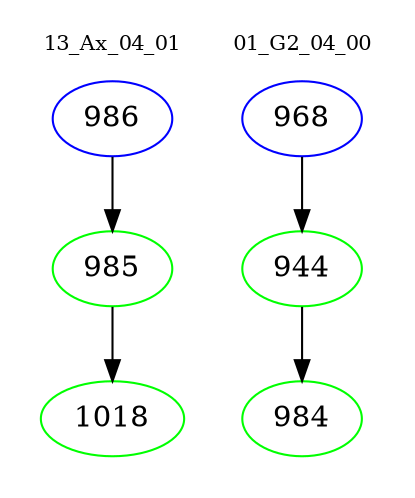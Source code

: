 digraph{
subgraph cluster_0 {
color = white
label = "13_Ax_04_01";
fontsize=10;
T0_986 [label="986", color="blue"]
T0_986 -> T0_985 [color="black"]
T0_985 [label="985", color="green"]
T0_985 -> T0_1018 [color="black"]
T0_1018 [label="1018", color="green"]
}
subgraph cluster_1 {
color = white
label = "01_G2_04_00";
fontsize=10;
T1_968 [label="968", color="blue"]
T1_968 -> T1_944 [color="black"]
T1_944 [label="944", color="green"]
T1_944 -> T1_984 [color="black"]
T1_984 [label="984", color="green"]
}
}
